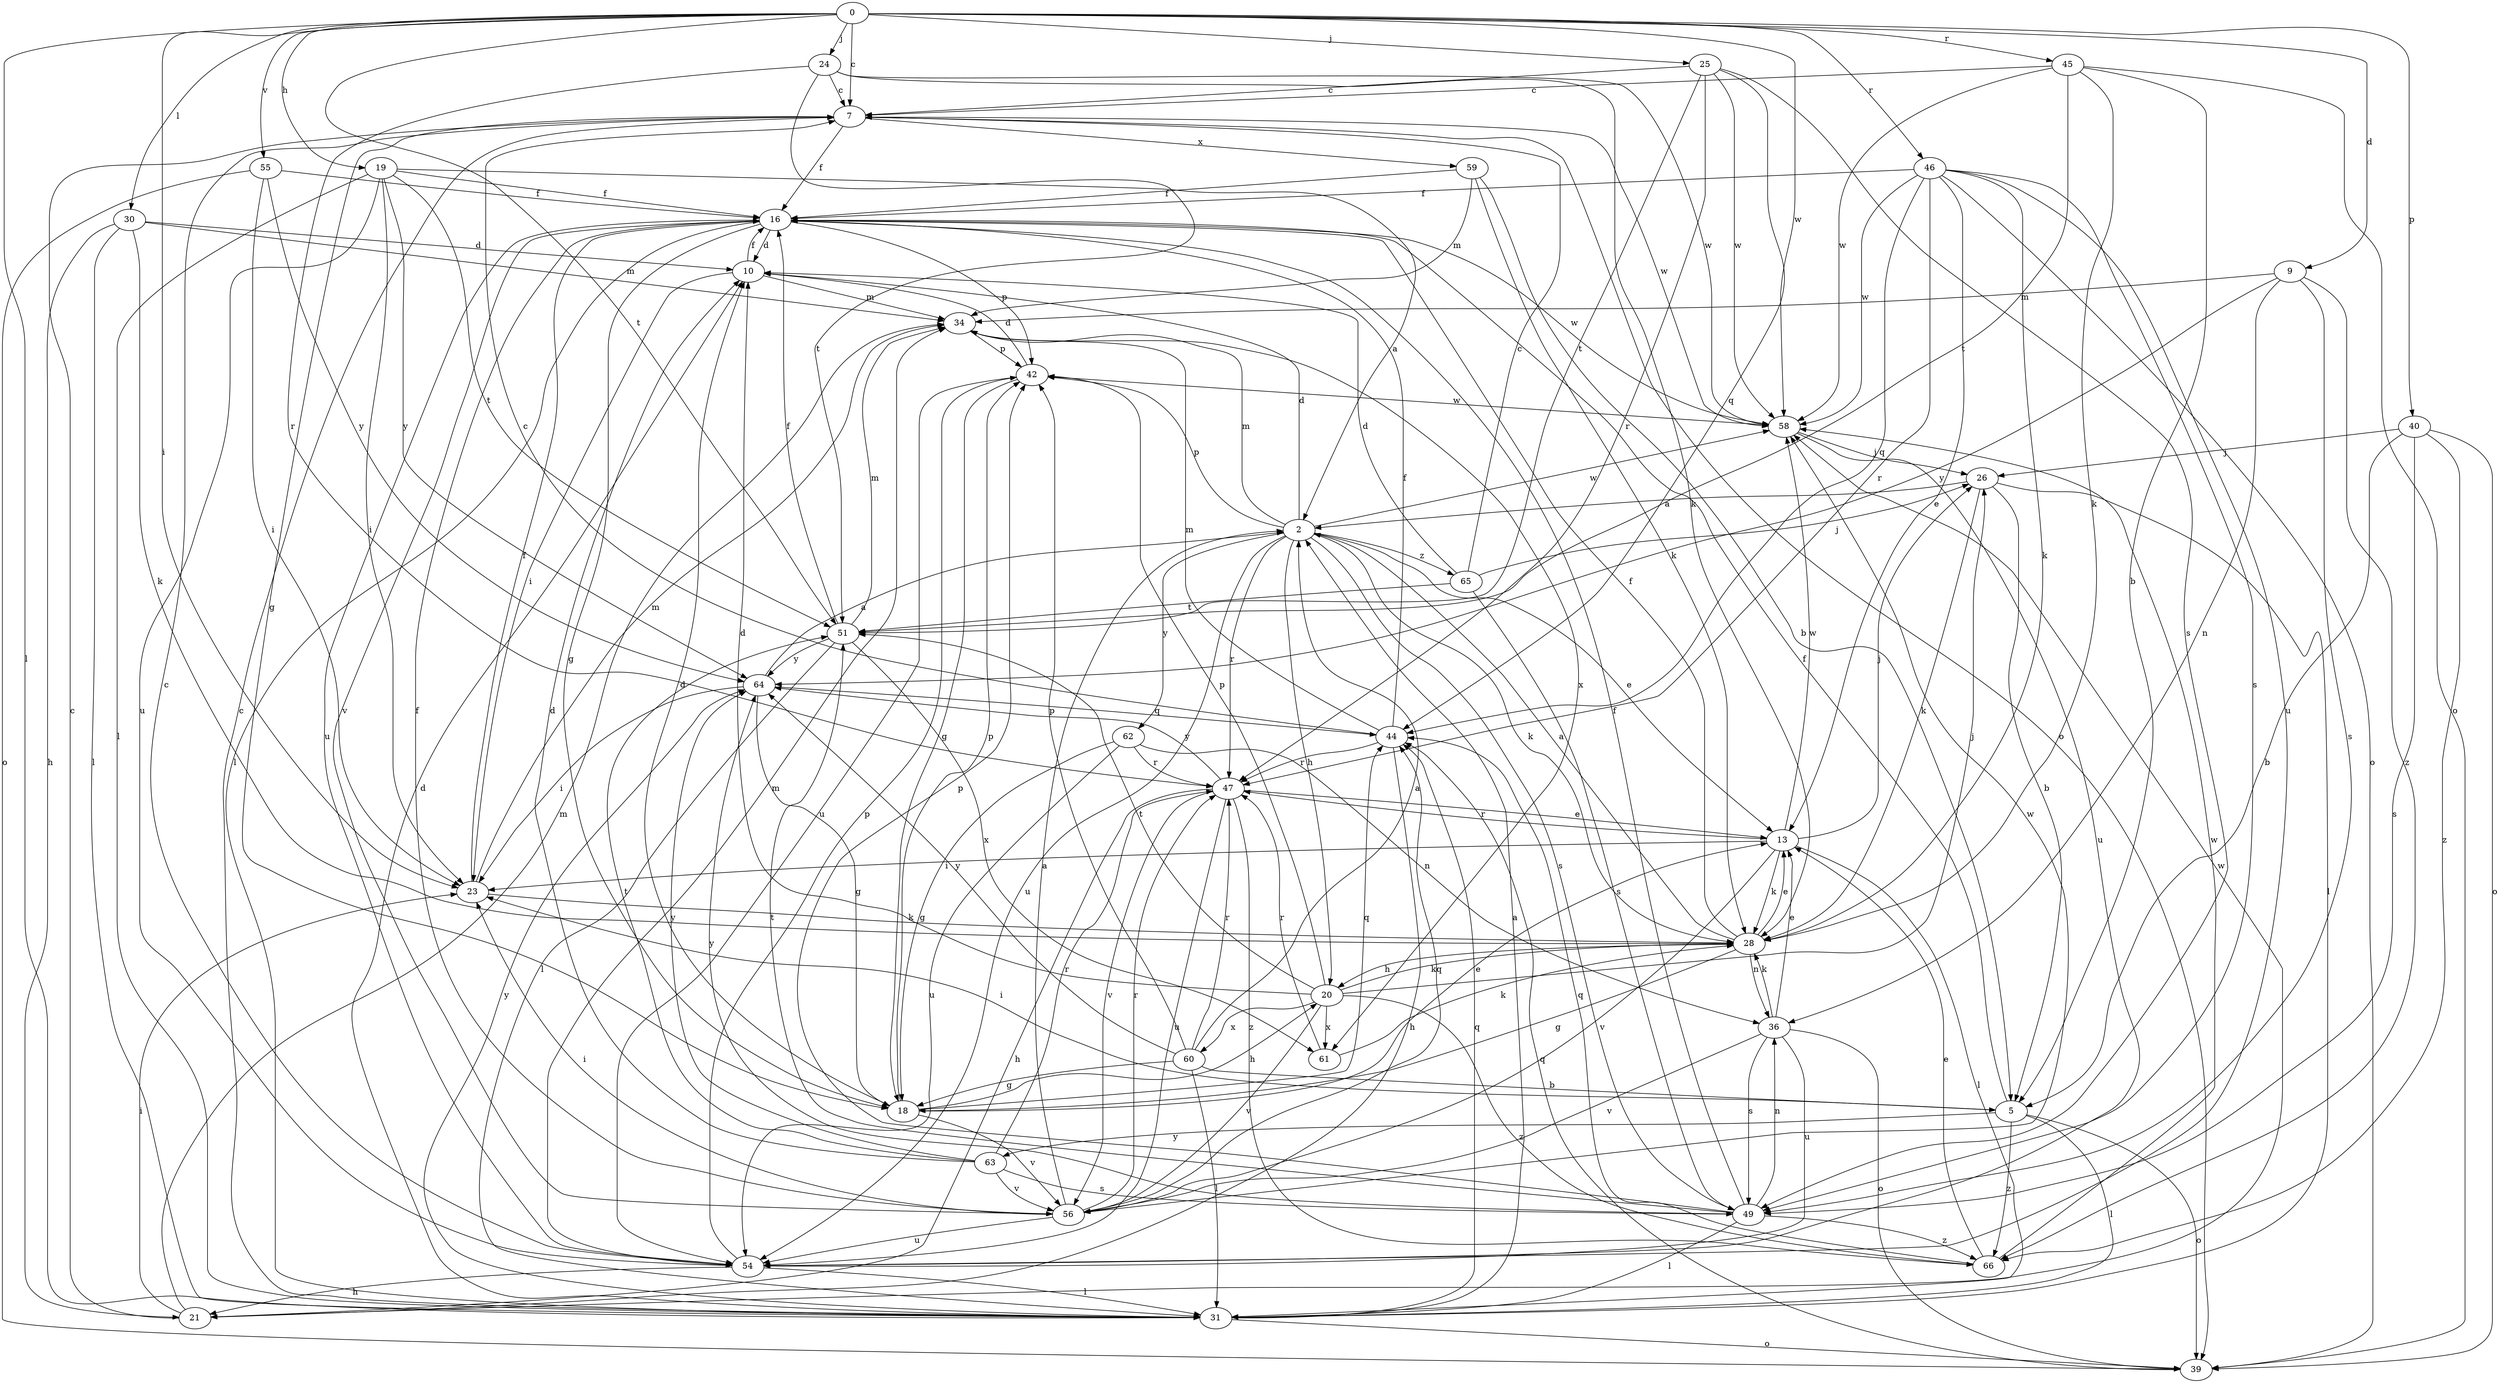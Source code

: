 strict digraph  {
0;
2;
5;
7;
9;
10;
13;
16;
18;
19;
20;
21;
23;
24;
25;
26;
28;
30;
31;
34;
36;
39;
40;
42;
44;
45;
46;
47;
49;
51;
54;
55;
56;
58;
59;
60;
61;
62;
63;
64;
65;
66;
0 -> 7  [label=c];
0 -> 9  [label=d];
0 -> 19  [label=h];
0 -> 23  [label=i];
0 -> 24  [label=j];
0 -> 25  [label=j];
0 -> 30  [label=l];
0 -> 31  [label=l];
0 -> 40  [label=p];
0 -> 45  [label=r];
0 -> 46  [label=r];
0 -> 51  [label=t];
0 -> 55  [label=v];
0 -> 58  [label=w];
2 -> 10  [label=d];
2 -> 13  [label=e];
2 -> 20  [label=h];
2 -> 28  [label=k];
2 -> 34  [label=m];
2 -> 42  [label=p];
2 -> 47  [label=r];
2 -> 49  [label=s];
2 -> 54  [label=u];
2 -> 58  [label=w];
2 -> 62  [label=y];
2 -> 65  [label=z];
5 -> 16  [label=f];
5 -> 23  [label=i];
5 -> 31  [label=l];
5 -> 39  [label=o];
5 -> 63  [label=y];
5 -> 66  [label=z];
7 -> 16  [label=f];
7 -> 18  [label=g];
7 -> 39  [label=o];
7 -> 58  [label=w];
7 -> 59  [label=x];
9 -> 34  [label=m];
9 -> 36  [label=n];
9 -> 49  [label=s];
9 -> 64  [label=y];
9 -> 66  [label=z];
10 -> 16  [label=f];
10 -> 23  [label=i];
10 -> 34  [label=m];
13 -> 23  [label=i];
13 -> 26  [label=j];
13 -> 28  [label=k];
13 -> 31  [label=l];
13 -> 47  [label=r];
13 -> 56  [label=v];
13 -> 58  [label=w];
16 -> 10  [label=d];
16 -> 18  [label=g];
16 -> 31  [label=l];
16 -> 42  [label=p];
16 -> 54  [label=u];
16 -> 56  [label=v];
16 -> 58  [label=w];
18 -> 10  [label=d];
18 -> 13  [label=e];
18 -> 20  [label=h];
18 -> 42  [label=p];
18 -> 44  [label=q];
18 -> 56  [label=v];
19 -> 2  [label=a];
19 -> 16  [label=f];
19 -> 23  [label=i];
19 -> 31  [label=l];
19 -> 51  [label=t];
19 -> 54  [label=u];
19 -> 64  [label=y];
20 -> 10  [label=d];
20 -> 26  [label=j];
20 -> 28  [label=k];
20 -> 42  [label=p];
20 -> 51  [label=t];
20 -> 56  [label=v];
20 -> 60  [label=x];
20 -> 61  [label=x];
20 -> 66  [label=z];
21 -> 7  [label=c];
21 -> 23  [label=i];
21 -> 34  [label=m];
21 -> 58  [label=w];
23 -> 16  [label=f];
23 -> 28  [label=k];
23 -> 34  [label=m];
24 -> 7  [label=c];
24 -> 28  [label=k];
24 -> 47  [label=r];
24 -> 51  [label=t];
24 -> 58  [label=w];
25 -> 7  [label=c];
25 -> 44  [label=q];
25 -> 47  [label=r];
25 -> 49  [label=s];
25 -> 51  [label=t];
25 -> 58  [label=w];
26 -> 2  [label=a];
26 -> 5  [label=b];
26 -> 28  [label=k];
26 -> 31  [label=l];
28 -> 2  [label=a];
28 -> 13  [label=e];
28 -> 16  [label=f];
28 -> 18  [label=g];
28 -> 20  [label=h];
28 -> 36  [label=n];
30 -> 10  [label=d];
30 -> 21  [label=h];
30 -> 28  [label=k];
30 -> 31  [label=l];
30 -> 34  [label=m];
31 -> 2  [label=a];
31 -> 7  [label=c];
31 -> 10  [label=d];
31 -> 39  [label=o];
31 -> 44  [label=q];
31 -> 64  [label=y];
34 -> 42  [label=p];
34 -> 61  [label=x];
36 -> 13  [label=e];
36 -> 28  [label=k];
36 -> 39  [label=o];
36 -> 49  [label=s];
36 -> 54  [label=u];
36 -> 56  [label=v];
39 -> 44  [label=q];
40 -> 5  [label=b];
40 -> 26  [label=j];
40 -> 39  [label=o];
40 -> 49  [label=s];
40 -> 66  [label=z];
42 -> 10  [label=d];
42 -> 18  [label=g];
42 -> 54  [label=u];
42 -> 58  [label=w];
44 -> 7  [label=c];
44 -> 16  [label=f];
44 -> 21  [label=h];
44 -> 34  [label=m];
44 -> 47  [label=r];
45 -> 5  [label=b];
45 -> 7  [label=c];
45 -> 28  [label=k];
45 -> 39  [label=o];
45 -> 51  [label=t];
45 -> 58  [label=w];
46 -> 13  [label=e];
46 -> 16  [label=f];
46 -> 28  [label=k];
46 -> 39  [label=o];
46 -> 44  [label=q];
46 -> 47  [label=r];
46 -> 49  [label=s];
46 -> 54  [label=u];
46 -> 58  [label=w];
47 -> 13  [label=e];
47 -> 21  [label=h];
47 -> 54  [label=u];
47 -> 56  [label=v];
47 -> 64  [label=y];
47 -> 66  [label=z];
49 -> 16  [label=f];
49 -> 31  [label=l];
49 -> 36  [label=n];
49 -> 42  [label=p];
49 -> 51  [label=t];
49 -> 64  [label=y];
49 -> 66  [label=z];
51 -> 16  [label=f];
51 -> 31  [label=l];
51 -> 34  [label=m];
51 -> 61  [label=x];
51 -> 64  [label=y];
54 -> 7  [label=c];
54 -> 21  [label=h];
54 -> 31  [label=l];
54 -> 34  [label=m];
54 -> 42  [label=p];
55 -> 16  [label=f];
55 -> 23  [label=i];
55 -> 39  [label=o];
55 -> 64  [label=y];
56 -> 2  [label=a];
56 -> 16  [label=f];
56 -> 23  [label=i];
56 -> 44  [label=q];
56 -> 47  [label=r];
56 -> 54  [label=u];
56 -> 58  [label=w];
58 -> 26  [label=j];
58 -> 54  [label=u];
59 -> 5  [label=b];
59 -> 16  [label=f];
59 -> 28  [label=k];
59 -> 34  [label=m];
60 -> 2  [label=a];
60 -> 5  [label=b];
60 -> 18  [label=g];
60 -> 31  [label=l];
60 -> 42  [label=p];
60 -> 47  [label=r];
60 -> 64  [label=y];
61 -> 28  [label=k];
61 -> 47  [label=r];
62 -> 18  [label=g];
62 -> 36  [label=n];
62 -> 47  [label=r];
62 -> 54  [label=u];
63 -> 10  [label=d];
63 -> 47  [label=r];
63 -> 49  [label=s];
63 -> 51  [label=t];
63 -> 56  [label=v];
63 -> 64  [label=y];
64 -> 2  [label=a];
64 -> 18  [label=g];
64 -> 23  [label=i];
64 -> 44  [label=q];
65 -> 7  [label=c];
65 -> 10  [label=d];
65 -> 26  [label=j];
65 -> 49  [label=s];
65 -> 51  [label=t];
66 -> 13  [label=e];
66 -> 44  [label=q];
66 -> 58  [label=w];
}
